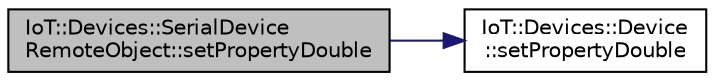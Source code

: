 digraph "IoT::Devices::SerialDeviceRemoteObject::setPropertyDouble"
{
 // LATEX_PDF_SIZE
  edge [fontname="Helvetica",fontsize="10",labelfontname="Helvetica",labelfontsize="10"];
  node [fontname="Helvetica",fontsize="10",shape=record];
  rankdir="LR";
  Node1 [label="IoT::Devices::SerialDevice\lRemoteObject::setPropertyDouble",height=0.2,width=0.4,color="black", fillcolor="grey75", style="filled", fontcolor="black",tooltip=" "];
  Node1 -> Node2 [color="midnightblue",fontsize="10",style="solid"];
  Node2 [label="IoT::Devices::Device\l::setPropertyDouble",height=0.2,width=0.4,color="black", fillcolor="white", style="filled",URL="$classIoT_1_1Devices_1_1Device.html#a88bf225df1b50edff3b885590de201c6",tooltip=" "];
}
